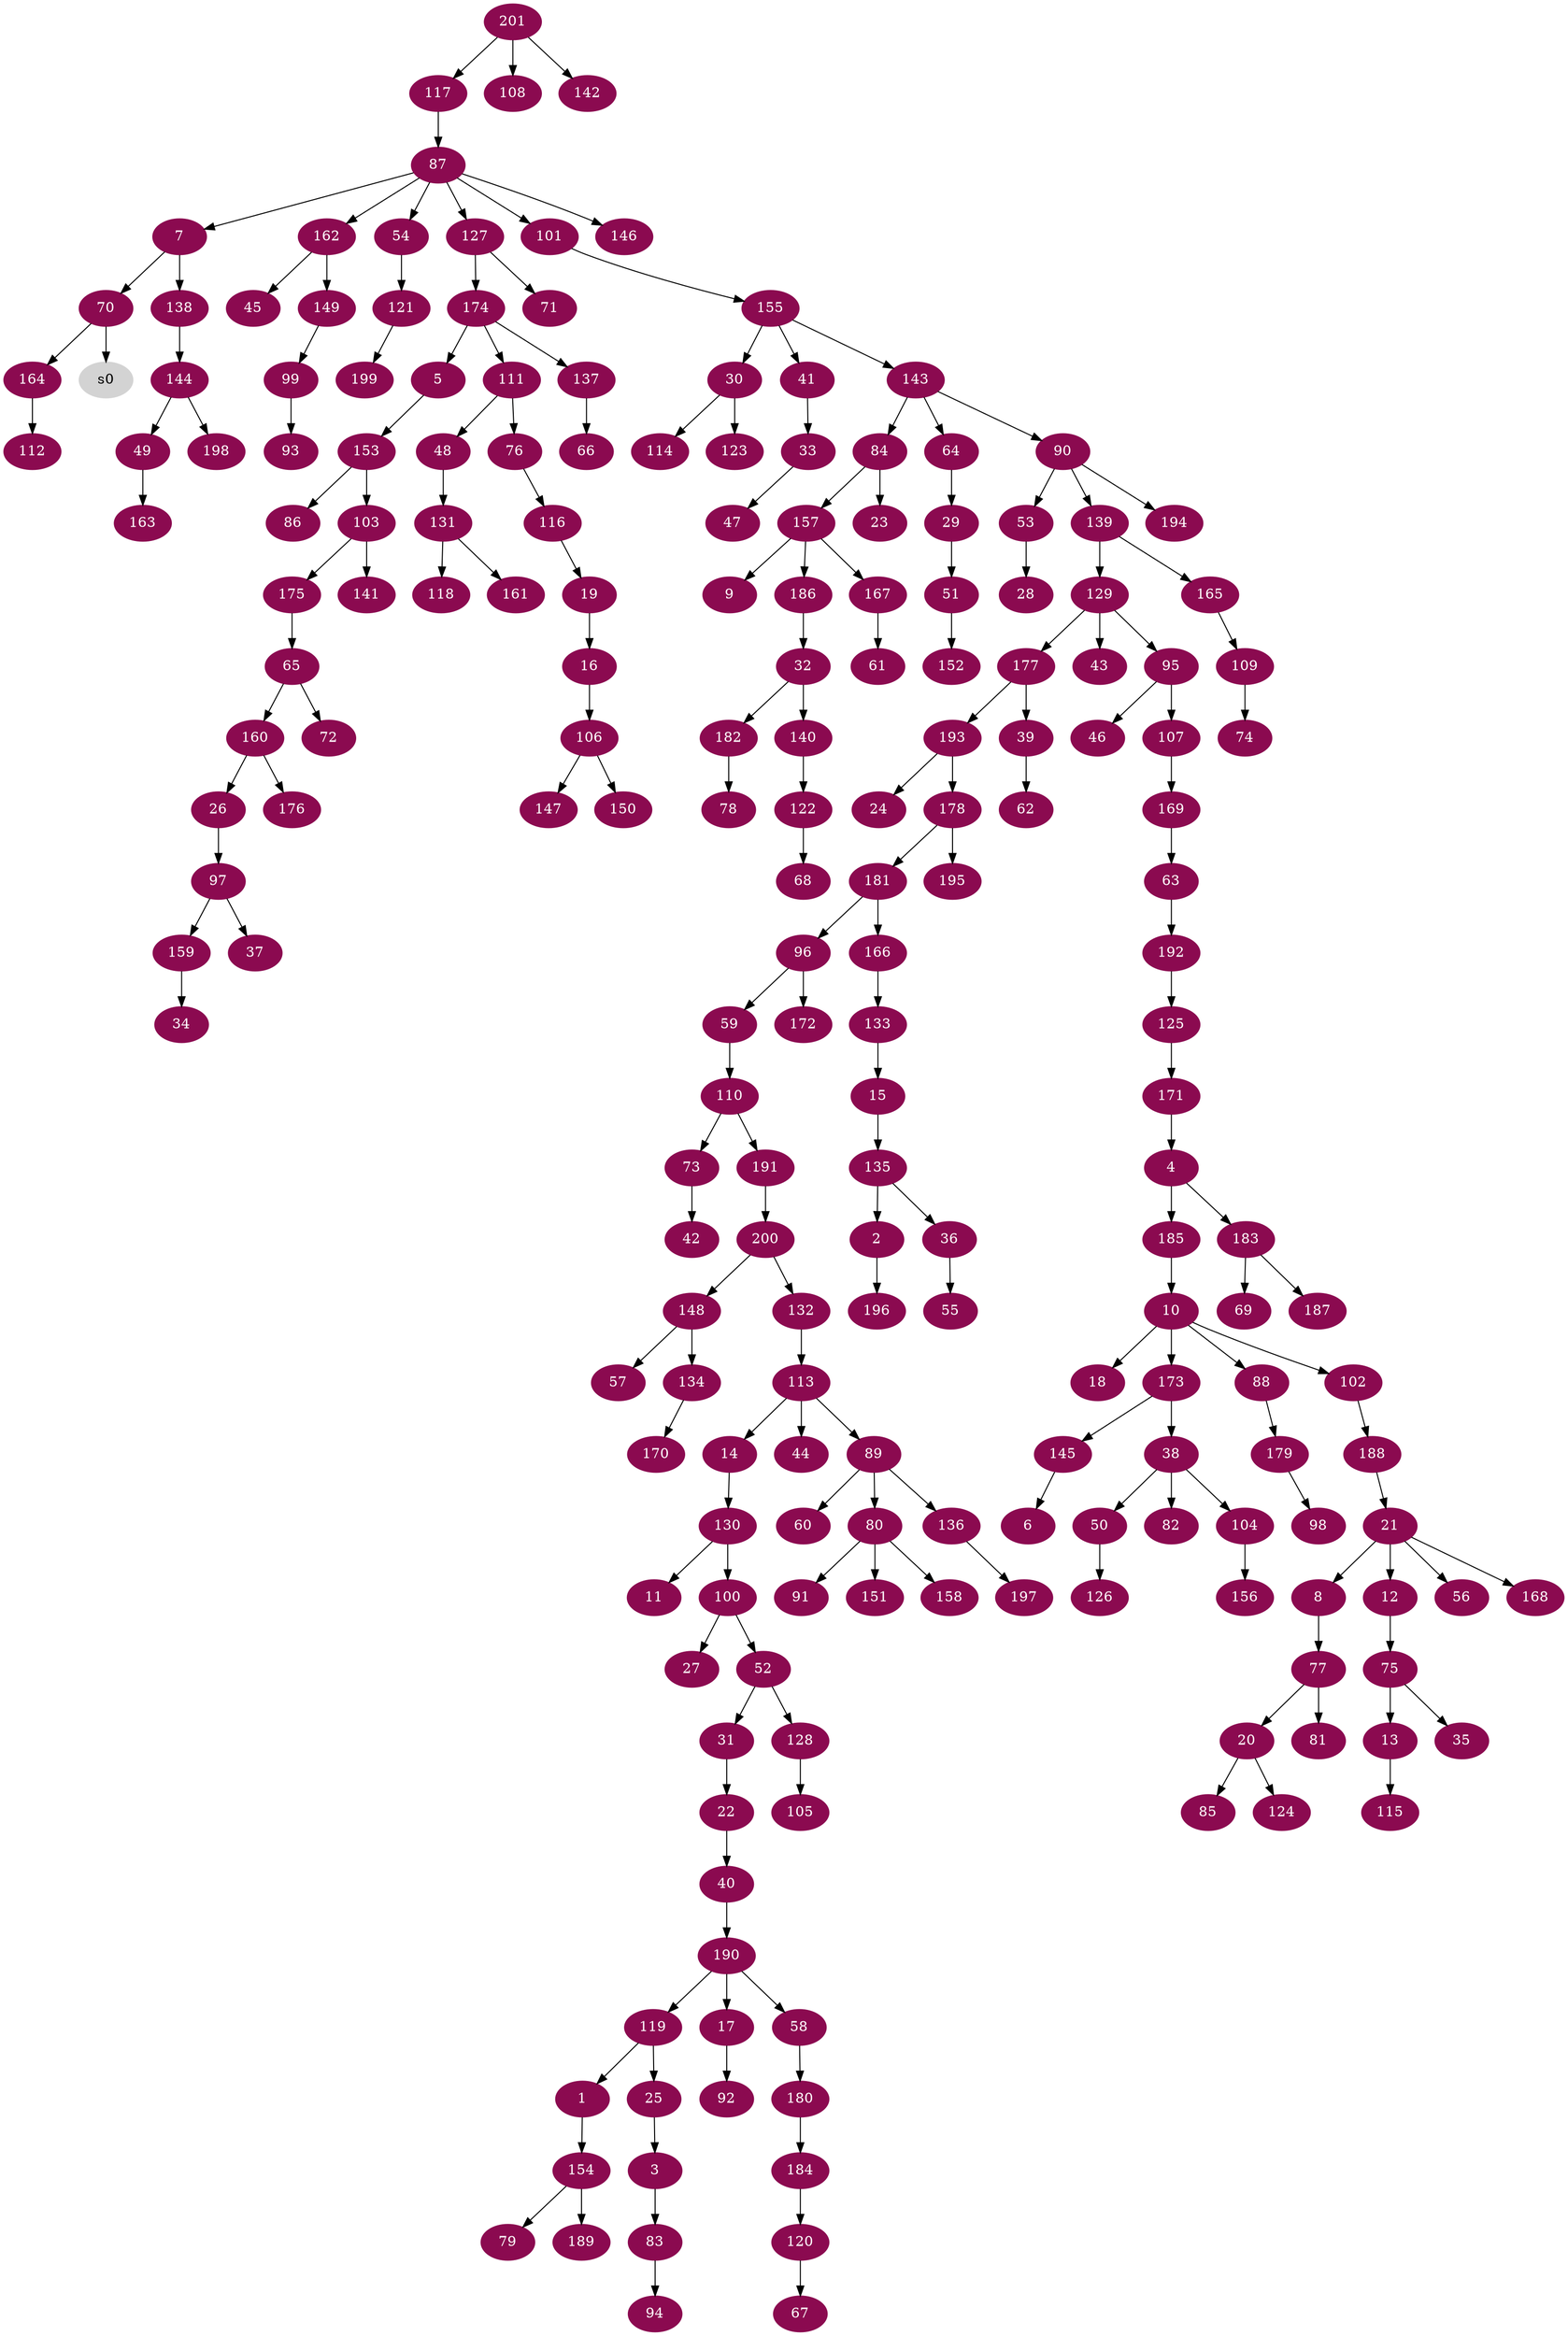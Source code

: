 digraph G {
node [color=deeppink4, style=filled, fontcolor=white];
119 -> 1;
135 -> 2;
25 -> 3;
171 -> 4;
174 -> 5;
145 -> 6;
87 -> 7;
21 -> 8;
157 -> 9;
185 -> 10;
130 -> 11;
21 -> 12;
75 -> 13;
113 -> 14;
133 -> 15;
19 -> 16;
190 -> 17;
10 -> 18;
116 -> 19;
77 -> 20;
188 -> 21;
31 -> 22;
84 -> 23;
193 -> 24;
119 -> 25;
160 -> 26;
100 -> 27;
53 -> 28;
64 -> 29;
155 -> 30;
52 -> 31;
186 -> 32;
41 -> 33;
159 -> 34;
75 -> 35;
135 -> 36;
97 -> 37;
173 -> 38;
177 -> 39;
22 -> 40;
155 -> 41;
73 -> 42;
129 -> 43;
113 -> 44;
162 -> 45;
95 -> 46;
33 -> 47;
111 -> 48;
144 -> 49;
38 -> 50;
29 -> 51;
100 -> 52;
90 -> 53;
87 -> 54;
36 -> 55;
21 -> 56;
148 -> 57;
190 -> 58;
96 -> 59;
89 -> 60;
167 -> 61;
39 -> 62;
169 -> 63;
143 -> 64;
175 -> 65;
137 -> 66;
120 -> 67;
122 -> 68;
183 -> 69;
7 -> 70;
127 -> 71;
65 -> 72;
110 -> 73;
109 -> 74;
12 -> 75;
111 -> 76;
8 -> 77;
182 -> 78;
154 -> 79;
89 -> 80;
77 -> 81;
38 -> 82;
3 -> 83;
143 -> 84;
20 -> 85;
153 -> 86;
117 -> 87;
10 -> 88;
113 -> 89;
143 -> 90;
80 -> 91;
17 -> 92;
99 -> 93;
83 -> 94;
129 -> 95;
181 -> 96;
26 -> 97;
179 -> 98;
149 -> 99;
130 -> 100;
87 -> 101;
10 -> 102;
153 -> 103;
38 -> 104;
128 -> 105;
16 -> 106;
95 -> 107;
201 -> 108;
165 -> 109;
59 -> 110;
174 -> 111;
164 -> 112;
132 -> 113;
30 -> 114;
13 -> 115;
76 -> 116;
201 -> 117;
131 -> 118;
190 -> 119;
184 -> 120;
54 -> 121;
140 -> 122;
30 -> 123;
20 -> 124;
192 -> 125;
50 -> 126;
87 -> 127;
52 -> 128;
139 -> 129;
14 -> 130;
48 -> 131;
200 -> 132;
166 -> 133;
148 -> 134;
15 -> 135;
89 -> 136;
174 -> 137;
7 -> 138;
90 -> 139;
32 -> 140;
103 -> 141;
201 -> 142;
155 -> 143;
138 -> 144;
173 -> 145;
87 -> 146;
106 -> 147;
200 -> 148;
162 -> 149;
106 -> 150;
80 -> 151;
51 -> 152;
5 -> 153;
1 -> 154;
101 -> 155;
104 -> 156;
84 -> 157;
80 -> 158;
97 -> 159;
65 -> 160;
131 -> 161;
87 -> 162;
49 -> 163;
70 -> 164;
139 -> 165;
181 -> 166;
157 -> 167;
21 -> 168;
107 -> 169;
134 -> 170;
125 -> 171;
96 -> 172;
10 -> 173;
127 -> 174;
103 -> 175;
160 -> 176;
129 -> 177;
193 -> 178;
88 -> 179;
58 -> 180;
178 -> 181;
32 -> 182;
4 -> 183;
180 -> 184;
4 -> 185;
157 -> 186;
183 -> 187;
102 -> 188;
154 -> 189;
40 -> 190;
110 -> 191;
63 -> 192;
177 -> 193;
90 -> 194;
178 -> 195;
2 -> 196;
136 -> 197;
144 -> 198;
121 -> 199;
191 -> 200;
node [color=lightgrey, style=filled, fontcolor=black];
70 -> s0;
}
